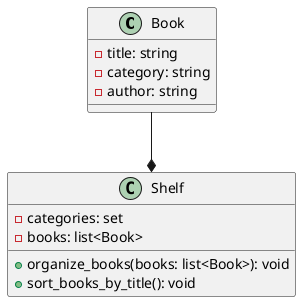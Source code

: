 @startuml name
class Book {
  - title: string
  - category: string
  - author: string
}

class Shelf {
  - categories: set
  - books: list<Book>
  + organize_books(books: list<Book>): void
  + sort_books_by_title(): void
}

Book --* Shelf
@enduml